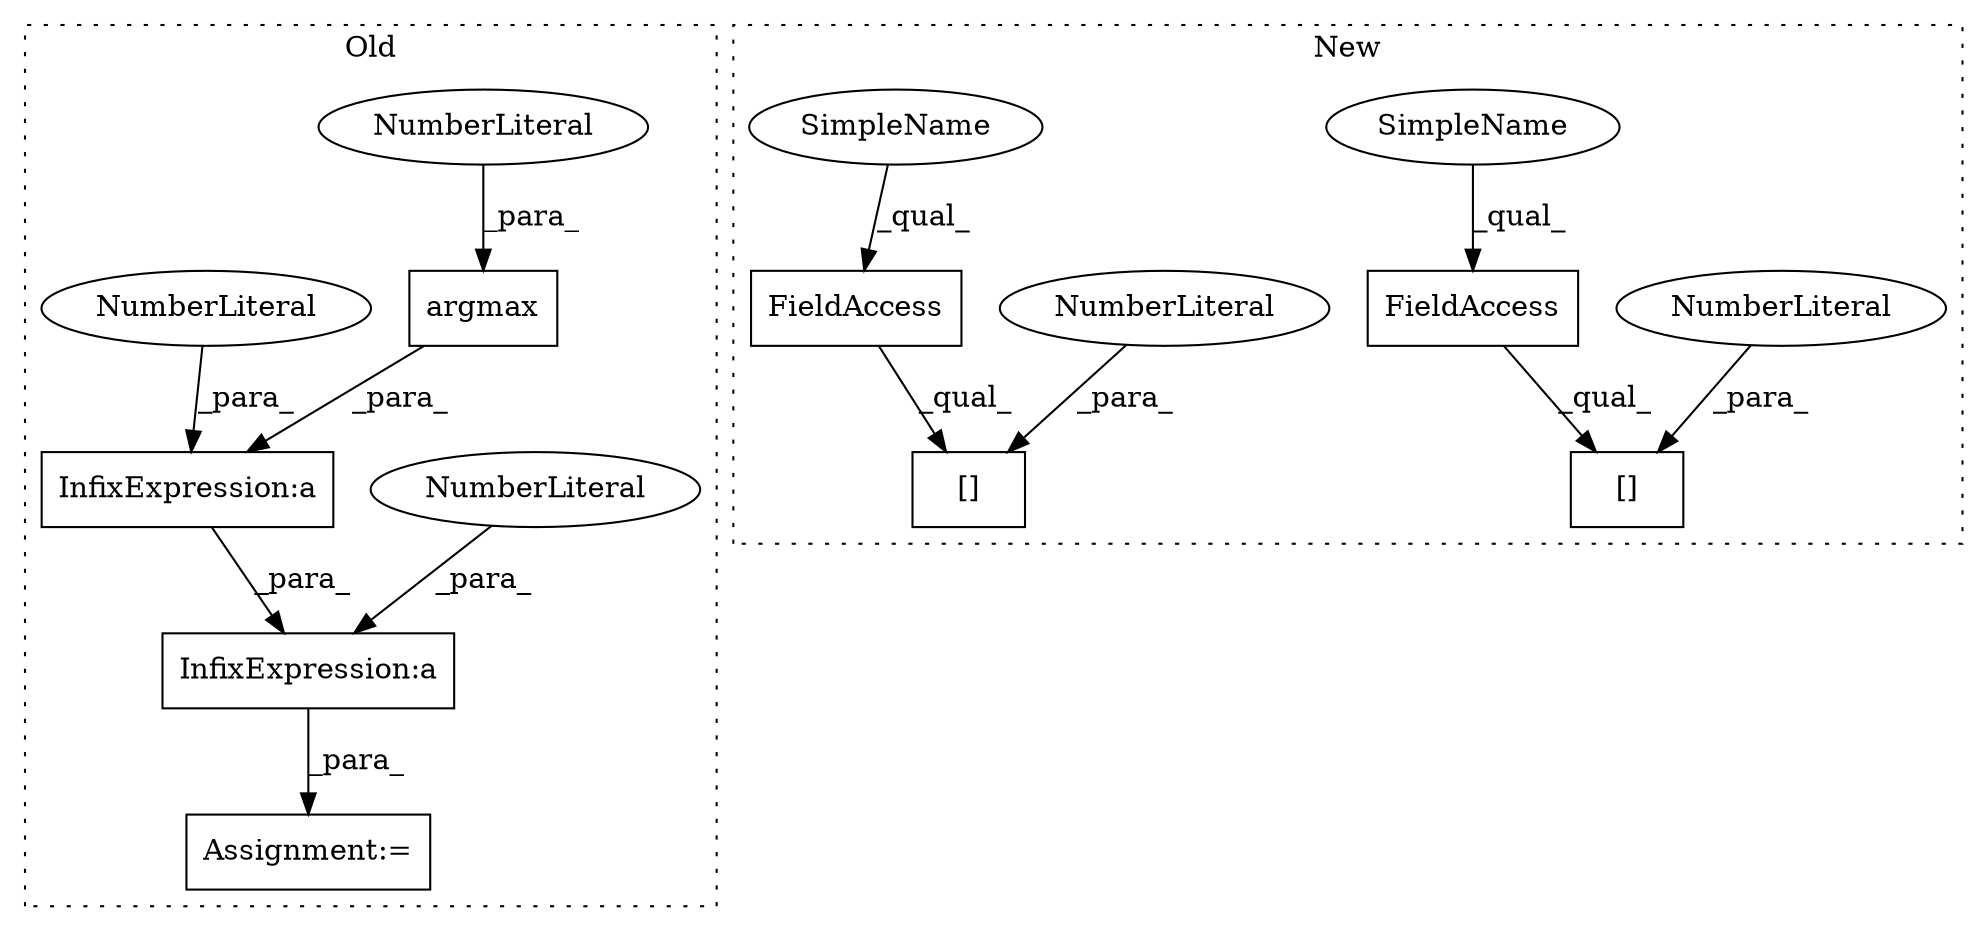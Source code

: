 digraph G {
subgraph cluster0 {
1 [label="argmax" a="32" s="6437,6452" l="7,1" shape="box"];
3 [label="Assignment:=" a="7" s="6414" l="1" shape="box"];
6 [label="NumberLiteral" a="34" s="6451" l="1" shape="ellipse"];
10 [label="InfixExpression:a" a="27" s="6458" l="3" shape="box"];
11 [label="InfixExpression:a" a="27" s="6453" l="3" shape="box"];
12 [label="NumberLiteral" a="34" s="6461" l="2" shape="ellipse"];
13 [label="NumberLiteral" a="34" s="6456" l="1" shape="ellipse"];
label = "Old";
style="dotted";
}
subgraph cluster1 {
2 [label="[]" a="2" s="6520,6534" l="13,1" shape="box"];
4 [label="NumberLiteral" a="34" s="6533" l="1" shape="ellipse"];
5 [label="FieldAccess" a="22" s="6520" l="12" shape="box"];
7 [label="FieldAccess" a="22" s="6625" l="12" shape="box"];
8 [label="[]" a="2" s="6625,6639" l="13,1" shape="box"];
9 [label="NumberLiteral" a="34" s="6638" l="1" shape="ellipse"];
14 [label="SimpleName" a="42" s="6625" l="6" shape="ellipse"];
15 [label="SimpleName" a="42" s="6520" l="6" shape="ellipse"];
label = "New";
style="dotted";
}
1 -> 11 [label="_para_"];
4 -> 2 [label="_para_"];
5 -> 2 [label="_qual_"];
6 -> 1 [label="_para_"];
7 -> 8 [label="_qual_"];
9 -> 8 [label="_para_"];
10 -> 3 [label="_para_"];
11 -> 10 [label="_para_"];
12 -> 10 [label="_para_"];
13 -> 11 [label="_para_"];
14 -> 7 [label="_qual_"];
15 -> 5 [label="_qual_"];
}